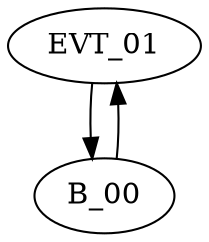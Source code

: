 digraph g {
  
name="SIS18";

graph [];
edge  [type="defdst"];

  subgraph cpu0 {
    node  [cpu="0"];

    EVT_01 [type="tmsg", fid="15", gid="4095", evtno="4095", sid="4095", bpid="16383",  par="0xd15ea5eddeadbee0", toffs="0"];
    
    B_00 [type="block"  , tperiod="1000000000"];

    EVT_01 -> B_00   -> EVT_01;
  
  } 

} 
